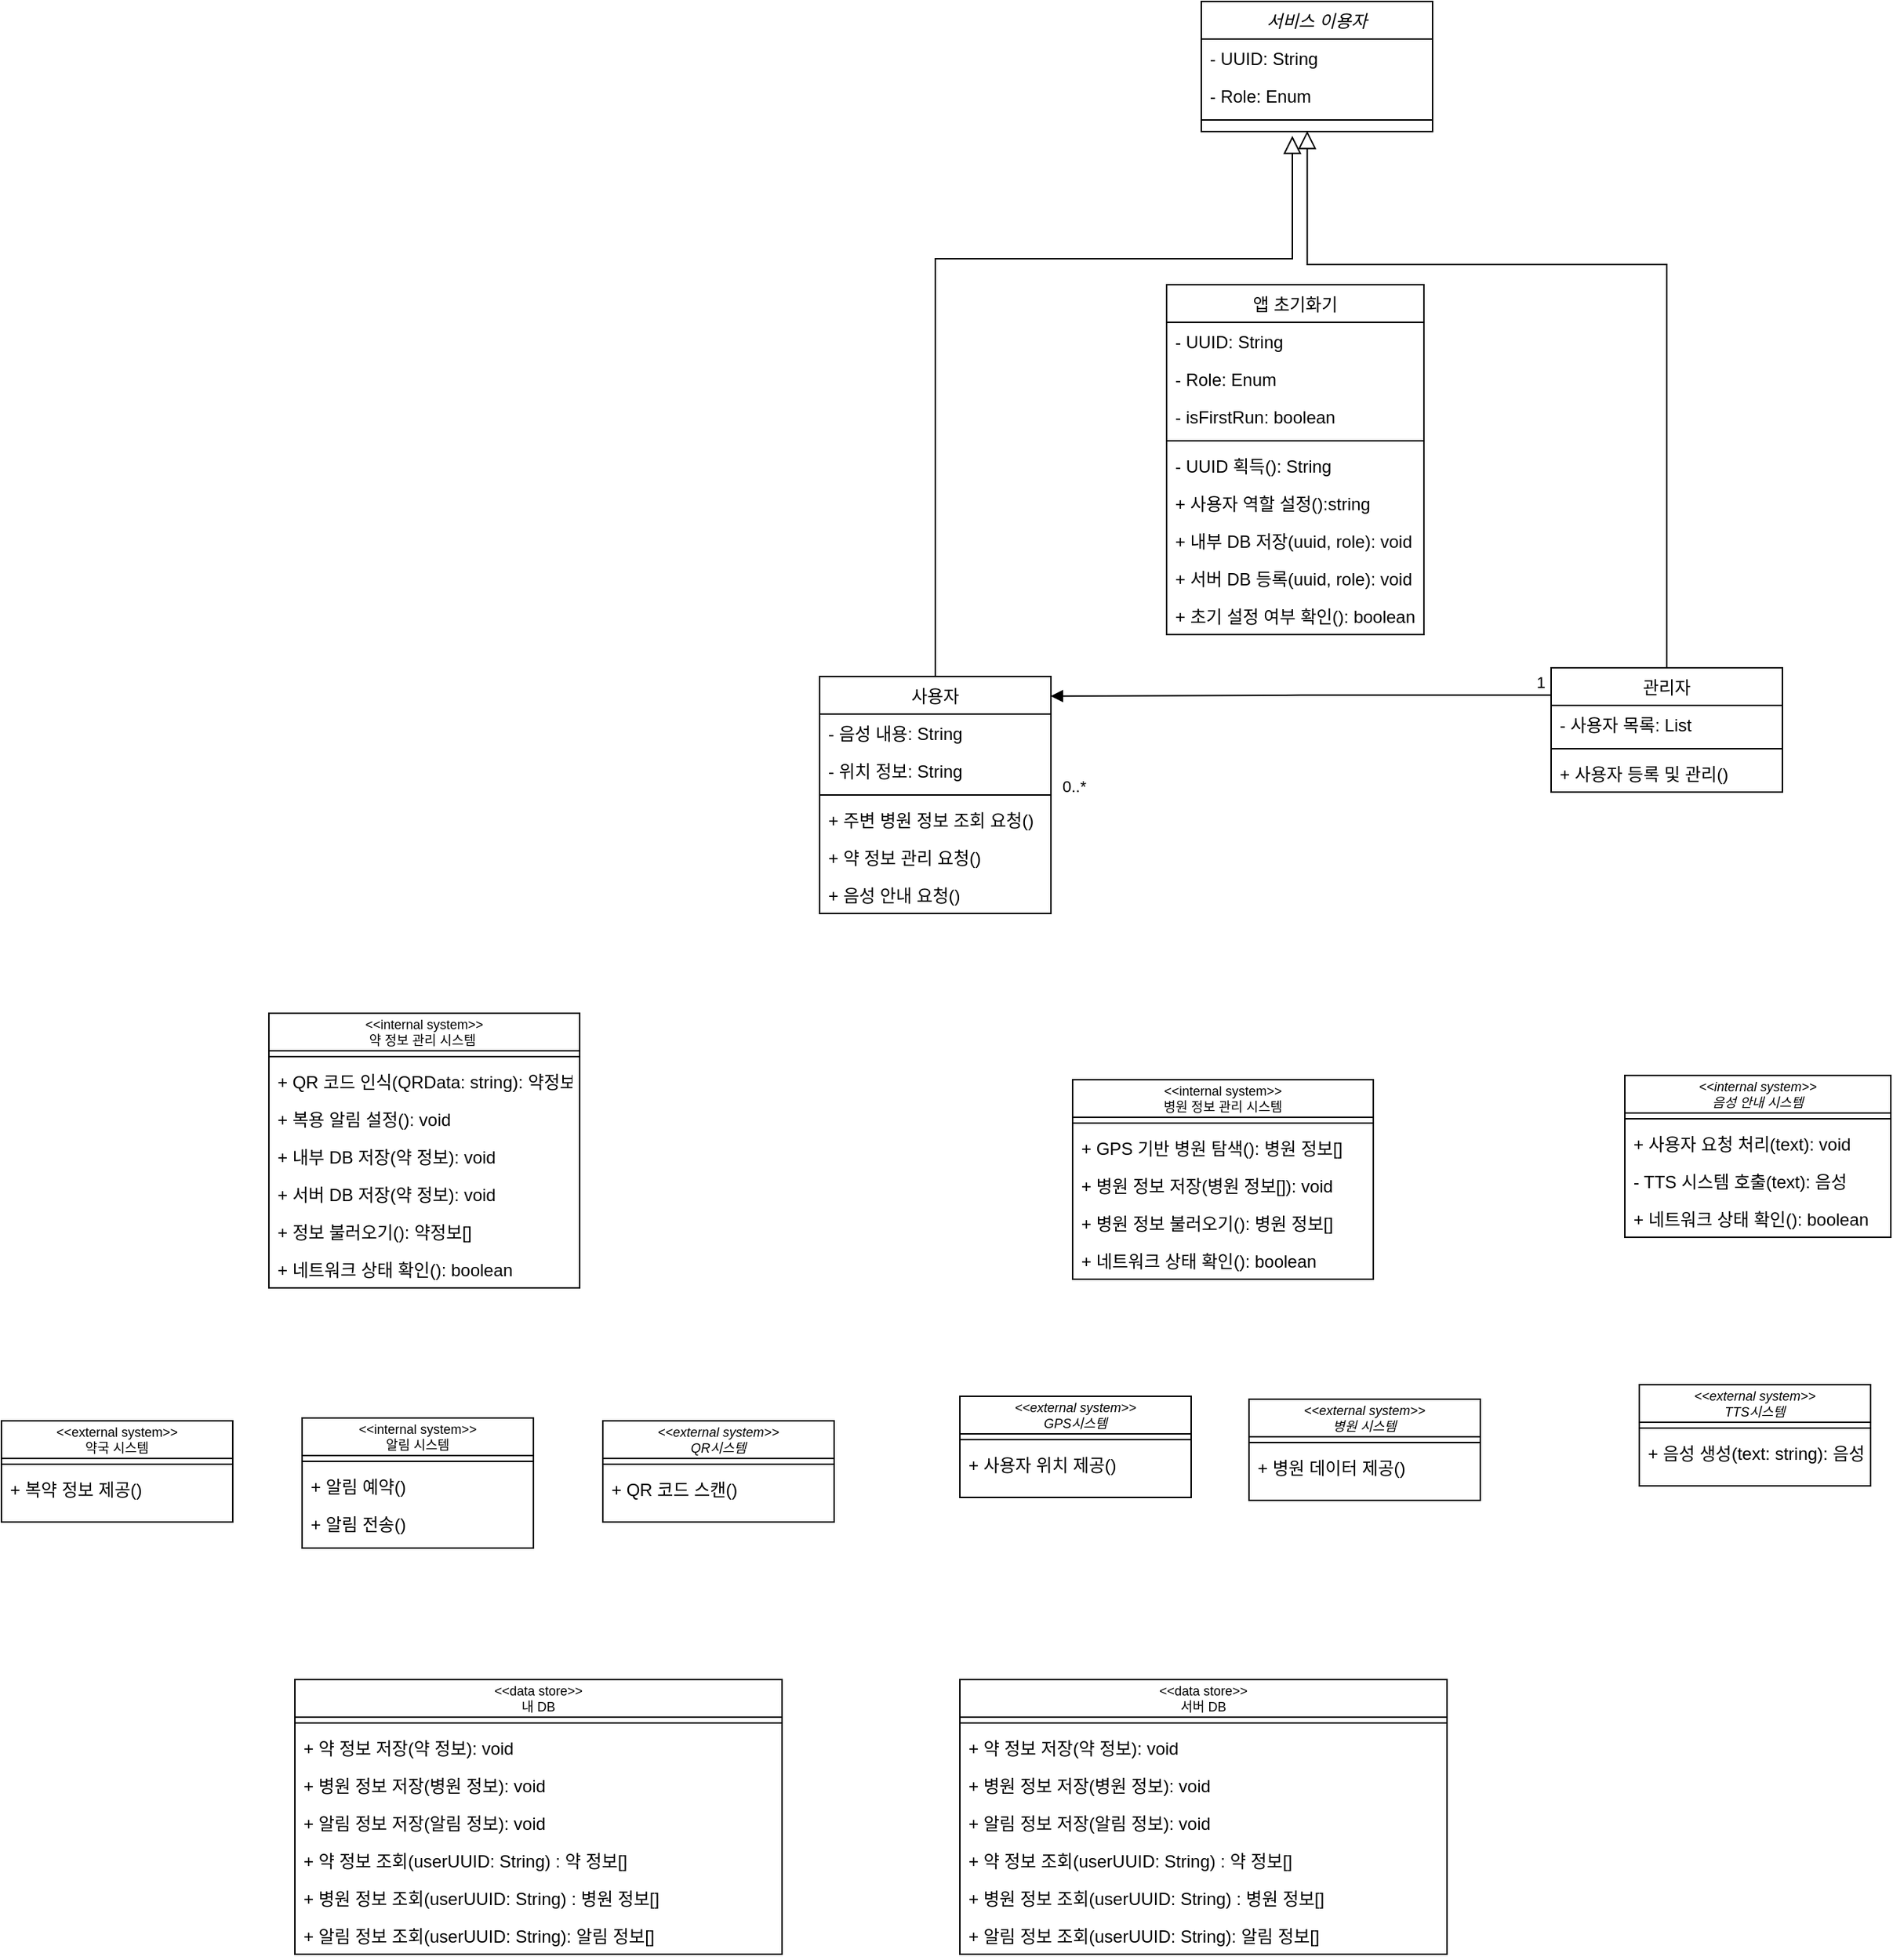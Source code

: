 <mxfile version="27.0.6">
  <diagram id="C5RBs43oDa-KdzZeNtuy" name="Page-1">
    <mxGraphModel dx="1573" dy="1693" grid="0" gridSize="10" guides="1" tooltips="1" connect="1" arrows="1" fold="1" page="0" pageScale="1" pageWidth="827" pageHeight="1169" math="0" shadow="0">
      <root>
        <mxCell id="WIyWlLk6GJQsqaUBKTNV-0" />
        <mxCell id="WIyWlLk6GJQsqaUBKTNV-1" parent="WIyWlLk6GJQsqaUBKTNV-0" />
        <mxCell id="zkfFHV4jXpPFQw0GAbJ--0" value="서비스 이용자" style="swimlane;fontStyle=2;align=center;verticalAlign=top;childLayout=stackLayout;horizontal=1;startSize=26;horizontalStack=0;resizeParent=1;resizeLast=0;collapsible=1;marginBottom=0;rounded=0;shadow=0;strokeWidth=1;" parent="WIyWlLk6GJQsqaUBKTNV-1" vertex="1">
          <mxGeometry x="118" y="-390" width="160" height="90" as="geometry">
            <mxRectangle x="230" y="140" width="160" height="26" as="alternateBounds" />
          </mxGeometry>
        </mxCell>
        <mxCell id="zkfFHV4jXpPFQw0GAbJ--1" value="- UUID: String" style="text;align=left;verticalAlign=top;spacingLeft=4;spacingRight=4;overflow=hidden;rotatable=0;points=[[0,0.5],[1,0.5]];portConstraint=eastwest;" parent="zkfFHV4jXpPFQw0GAbJ--0" vertex="1">
          <mxGeometry y="26" width="160" height="26" as="geometry" />
        </mxCell>
        <mxCell id="zkfFHV4jXpPFQw0GAbJ--2" value="- Role: Enum" style="text;align=left;verticalAlign=top;spacingLeft=4;spacingRight=4;overflow=hidden;rotatable=0;points=[[0,0.5],[1,0.5]];portConstraint=eastwest;rounded=0;shadow=0;html=0;" parent="zkfFHV4jXpPFQw0GAbJ--0" vertex="1">
          <mxGeometry y="52" width="160" height="26" as="geometry" />
        </mxCell>
        <mxCell id="zkfFHV4jXpPFQw0GAbJ--4" value="" style="line;html=1;strokeWidth=1;align=left;verticalAlign=middle;spacingTop=-1;spacingLeft=3;spacingRight=3;rotatable=0;labelPosition=right;points=[];portConstraint=eastwest;" parent="zkfFHV4jXpPFQw0GAbJ--0" vertex="1">
          <mxGeometry y="78" width="160" height="8" as="geometry" />
        </mxCell>
        <mxCell id="zkfFHV4jXpPFQw0GAbJ--6" value="사용자" style="swimlane;fontStyle=0;align=center;verticalAlign=top;childLayout=stackLayout;horizontal=1;startSize=26;horizontalStack=0;resizeParent=1;resizeLast=0;collapsible=1;marginBottom=0;rounded=0;shadow=0;strokeWidth=1;" parent="WIyWlLk6GJQsqaUBKTNV-1" vertex="1">
          <mxGeometry x="-146" y="77" width="160" height="164" as="geometry">
            <mxRectangle x="130" y="380" width="160" height="26" as="alternateBounds" />
          </mxGeometry>
        </mxCell>
        <mxCell id="zkfFHV4jXpPFQw0GAbJ--7" value="- 음성 내용: String" style="text;align=left;verticalAlign=top;spacingLeft=4;spacingRight=4;overflow=hidden;rotatable=0;points=[[0,0.5],[1,0.5]];portConstraint=eastwest;" parent="zkfFHV4jXpPFQw0GAbJ--6" vertex="1">
          <mxGeometry y="26" width="160" height="26" as="geometry" />
        </mxCell>
        <mxCell id="zkfFHV4jXpPFQw0GAbJ--8" value="- 위치 정보: String" style="text;align=left;verticalAlign=top;spacingLeft=4;spacingRight=4;overflow=hidden;rotatable=0;points=[[0,0.5],[1,0.5]];portConstraint=eastwest;rounded=0;shadow=0;html=0;" parent="zkfFHV4jXpPFQw0GAbJ--6" vertex="1">
          <mxGeometry y="52" width="160" height="26" as="geometry" />
        </mxCell>
        <mxCell id="zkfFHV4jXpPFQw0GAbJ--9" value="" style="line;html=1;strokeWidth=1;align=left;verticalAlign=middle;spacingTop=-1;spacingLeft=3;spacingRight=3;rotatable=0;labelPosition=right;points=[];portConstraint=eastwest;" parent="zkfFHV4jXpPFQw0GAbJ--6" vertex="1">
          <mxGeometry y="78" width="160" height="8" as="geometry" />
        </mxCell>
        <mxCell id="zkfFHV4jXpPFQw0GAbJ--10" value="+ 주변 병원 정보 조회 요청()" style="text;align=left;verticalAlign=top;spacingLeft=4;spacingRight=4;overflow=hidden;rotatable=0;points=[[0,0.5],[1,0.5]];portConstraint=eastwest;fontStyle=0;fontFamily=Helvetica;" parent="zkfFHV4jXpPFQw0GAbJ--6" vertex="1">
          <mxGeometry y="86" width="160" height="26" as="geometry" />
        </mxCell>
        <mxCell id="1tE3s7nqdXbAx3A5_n7Z-80" value="+ 약 정보 관리 요청()" style="text;align=left;verticalAlign=top;spacingLeft=4;spacingRight=4;overflow=hidden;rotatable=0;points=[[0,0.5],[1,0.5]];portConstraint=eastwest;" vertex="1" parent="zkfFHV4jXpPFQw0GAbJ--6">
          <mxGeometry y="112" width="160" height="26" as="geometry" />
        </mxCell>
        <mxCell id="zkfFHV4jXpPFQw0GAbJ--11" value="+ 음성 안내 요청()" style="text;align=left;verticalAlign=top;spacingLeft=4;spacingRight=4;overflow=hidden;rotatable=0;points=[[0,0.5],[1,0.5]];portConstraint=eastwest;" parent="zkfFHV4jXpPFQw0GAbJ--6" vertex="1">
          <mxGeometry y="138" width="160" height="26" as="geometry" />
        </mxCell>
        <mxCell id="zkfFHV4jXpPFQw0GAbJ--12" value="" style="endArrow=block;endSize=10;endFill=0;shadow=0;strokeWidth=1;rounded=0;curved=0;edgeStyle=elbowEdgeStyle;elbow=vertical;exitX=0.5;exitY=0;exitDx=0;exitDy=0;" parent="WIyWlLk6GJQsqaUBKTNV-1" source="zkfFHV4jXpPFQw0GAbJ--6" edge="1">
          <mxGeometry width="160" relative="1" as="geometry">
            <mxPoint x="131.6" y="325.548" as="sourcePoint" />
            <mxPoint x="181" y="-297" as="targetPoint" />
            <Array as="points">
              <mxPoint x="88" y="-212" />
            </Array>
          </mxGeometry>
        </mxCell>
        <mxCell id="zkfFHV4jXpPFQw0GAbJ--13" value="관리자" style="swimlane;fontStyle=0;align=center;verticalAlign=top;childLayout=stackLayout;horizontal=1;startSize=26;horizontalStack=0;resizeParent=1;resizeLast=0;collapsible=1;marginBottom=0;rounded=0;shadow=0;strokeWidth=1;" parent="WIyWlLk6GJQsqaUBKTNV-1" vertex="1">
          <mxGeometry x="360" y="71" width="160" height="86" as="geometry">
            <mxRectangle x="340" y="380" width="170" height="26" as="alternateBounds" />
          </mxGeometry>
        </mxCell>
        <mxCell id="zkfFHV4jXpPFQw0GAbJ--14" value="- 사용자 목록: List" style="text;align=left;verticalAlign=top;spacingLeft=4;spacingRight=4;overflow=hidden;rotatable=0;points=[[0,0.5],[1,0.5]];portConstraint=eastwest;" parent="zkfFHV4jXpPFQw0GAbJ--13" vertex="1">
          <mxGeometry y="26" width="160" height="26" as="geometry" />
        </mxCell>
        <mxCell id="zkfFHV4jXpPFQw0GAbJ--15" value="" style="line;html=1;strokeWidth=1;align=left;verticalAlign=middle;spacingTop=-1;spacingLeft=3;spacingRight=3;rotatable=0;labelPosition=right;points=[];portConstraint=eastwest;" parent="zkfFHV4jXpPFQw0GAbJ--13" vertex="1">
          <mxGeometry y="52" width="160" height="8" as="geometry" />
        </mxCell>
        <mxCell id="1tE3s7nqdXbAx3A5_n7Z-82" value="+ 사용자 등록 및 관리()" style="text;align=left;verticalAlign=top;spacingLeft=4;spacingRight=4;overflow=hidden;rotatable=0;points=[[0,0.5],[1,0.5]];portConstraint=eastwest;" vertex="1" parent="zkfFHV4jXpPFQw0GAbJ--13">
          <mxGeometry y="60" width="160" height="26" as="geometry" />
        </mxCell>
        <mxCell id="zkfFHV4jXpPFQw0GAbJ--16" value="" style="endArrow=block;endSize=10;endFill=0;shadow=0;strokeWidth=1;rounded=0;curved=0;edgeStyle=elbowEdgeStyle;elbow=vertical;entryX=0.458;entryY=1.445;entryDx=0;entryDy=0;entryPerimeter=0;" parent="WIyWlLk6GJQsqaUBKTNV-1" source="zkfFHV4jXpPFQw0GAbJ--13" target="zkfFHV4jXpPFQw0GAbJ--2" edge="1">
          <mxGeometry width="160" relative="1" as="geometry">
            <mxPoint x="70" y="213" as="sourcePoint" />
            <mxPoint x="170" y="111" as="targetPoint" />
            <Array as="points">
              <mxPoint x="310" y="-208" />
            </Array>
          </mxGeometry>
        </mxCell>
        <mxCell id="zkfFHV4jXpPFQw0GAbJ--17" value="앱 초기화기" style="swimlane;fontStyle=0;align=center;verticalAlign=top;childLayout=stackLayout;horizontal=1;startSize=26;horizontalStack=0;resizeParent=1;resizeLast=0;collapsible=1;marginBottom=0;rounded=0;shadow=0;strokeWidth=1;" parent="WIyWlLk6GJQsqaUBKTNV-1" vertex="1">
          <mxGeometry x="94" y="-194" width="178" height="242" as="geometry">
            <mxRectangle x="550" y="140" width="160" height="26" as="alternateBounds" />
          </mxGeometry>
        </mxCell>
        <mxCell id="1tE3s7nqdXbAx3A5_n7Z-133" value="- UUID: String" style="text;align=left;verticalAlign=top;spacingLeft=4;spacingRight=4;overflow=hidden;rotatable=0;points=[[0,0.5],[1,0.5]];portConstraint=eastwest;" vertex="1" parent="zkfFHV4jXpPFQw0GAbJ--17">
          <mxGeometry y="26" width="178" height="26" as="geometry" />
        </mxCell>
        <mxCell id="1tE3s7nqdXbAx3A5_n7Z-135" value="- Role: Enum" style="text;align=left;verticalAlign=top;spacingLeft=4;spacingRight=4;overflow=hidden;rotatable=0;points=[[0,0.5],[1,0.5]];portConstraint=eastwest;" vertex="1" parent="zkfFHV4jXpPFQw0GAbJ--17">
          <mxGeometry y="52" width="178" height="26" as="geometry" />
        </mxCell>
        <mxCell id="1tE3s7nqdXbAx3A5_n7Z-134" value="- isFirstRun: boolean" style="text;align=left;verticalAlign=top;spacingLeft=4;spacingRight=4;overflow=hidden;rotatable=0;points=[[0,0.5],[1,0.5]];portConstraint=eastwest;" vertex="1" parent="zkfFHV4jXpPFQw0GAbJ--17">
          <mxGeometry y="78" width="178" height="26" as="geometry" />
        </mxCell>
        <mxCell id="zkfFHV4jXpPFQw0GAbJ--23" value="" style="line;html=1;strokeWidth=1;align=left;verticalAlign=middle;spacingTop=-1;spacingLeft=3;spacingRight=3;rotatable=0;labelPosition=right;points=[];portConstraint=eastwest;" parent="zkfFHV4jXpPFQw0GAbJ--17" vertex="1">
          <mxGeometry y="104" width="178" height="8" as="geometry" />
        </mxCell>
        <mxCell id="zkfFHV4jXpPFQw0GAbJ--25" value="- UUID 획득(): String" style="text;align=left;verticalAlign=top;spacingLeft=4;spacingRight=4;overflow=hidden;rotatable=0;points=[[0,0.5],[1,0.5]];portConstraint=eastwest;" parent="zkfFHV4jXpPFQw0GAbJ--17" vertex="1">
          <mxGeometry y="112" width="178" height="26" as="geometry" />
        </mxCell>
        <mxCell id="zkfFHV4jXpPFQw0GAbJ--24" value="+ 사용자 역할 설정():string" style="text;align=left;verticalAlign=top;spacingLeft=4;spacingRight=4;overflow=hidden;rotatable=0;points=[[0,0.5],[1,0.5]];portConstraint=eastwest;" parent="zkfFHV4jXpPFQw0GAbJ--17" vertex="1">
          <mxGeometry y="138" width="178" height="26" as="geometry" />
        </mxCell>
        <mxCell id="1tE3s7nqdXbAx3A5_n7Z-78" value="+ 내부 DB 저장(uuid, role): void" style="text;align=left;verticalAlign=top;spacingLeft=4;spacingRight=4;overflow=hidden;rotatable=0;points=[[0,0.5],[1,0.5]];portConstraint=eastwest;" vertex="1" parent="zkfFHV4jXpPFQw0GAbJ--17">
          <mxGeometry y="164" width="178" height="26" as="geometry" />
        </mxCell>
        <mxCell id="1tE3s7nqdXbAx3A5_n7Z-130" value="+ 서버 DB 등록(uuid, role): void" style="text;align=left;verticalAlign=top;spacingLeft=4;spacingRight=4;overflow=hidden;rotatable=0;points=[[0,0.5],[1,0.5]];portConstraint=eastwest;" vertex="1" parent="zkfFHV4jXpPFQw0GAbJ--17">
          <mxGeometry y="190" width="178" height="26" as="geometry" />
        </mxCell>
        <mxCell id="1tE3s7nqdXbAx3A5_n7Z-131" value="+ 초기 설정 여부 확인(): boolean" style="text;align=left;verticalAlign=top;spacingLeft=4;spacingRight=4;overflow=hidden;rotatable=0;points=[[0,0.5],[1,0.5]];portConstraint=eastwest;" vertex="1" parent="zkfFHV4jXpPFQw0GAbJ--17">
          <mxGeometry y="216" width="178" height="26" as="geometry" />
        </mxCell>
        <mxCell id="1tE3s7nqdXbAx3A5_n7Z-0" value="&lt;&lt;internal system&gt;&gt;&#xa;음성 안내 시스템" style="swimlane;fontStyle=2;align=center;verticalAlign=middle;childLayout=stackLayout;horizontal=1;startSize=26;horizontalStack=0;resizeParent=1;resizeLast=0;collapsible=1;marginBottom=0;rounded=0;shadow=0;strokeWidth=1;fontSize=9;" vertex="1" parent="WIyWlLk6GJQsqaUBKTNV-1">
          <mxGeometry x="411" y="353" width="184" height="112" as="geometry">
            <mxRectangle x="230" y="140" width="160" height="26" as="alternateBounds" />
          </mxGeometry>
        </mxCell>
        <mxCell id="1tE3s7nqdXbAx3A5_n7Z-4" value="" style="line;html=1;strokeWidth=1;align=left;verticalAlign=middle;spacingTop=-1;spacingLeft=3;spacingRight=3;rotatable=0;labelPosition=right;points=[];portConstraint=eastwest;" vertex="1" parent="1tE3s7nqdXbAx3A5_n7Z-0">
          <mxGeometry y="26" width="184" height="8" as="geometry" />
        </mxCell>
        <mxCell id="1tE3s7nqdXbAx3A5_n7Z-108" value="+ 사용자 요청 처리(text): void" style="text;align=left;verticalAlign=top;spacingLeft=4;spacingRight=4;overflow=hidden;rotatable=0;points=[[0,0.5],[1,0.5]];portConstraint=eastwest;" vertex="1" parent="1tE3s7nqdXbAx3A5_n7Z-0">
          <mxGeometry y="34" width="184" height="26" as="geometry" />
        </mxCell>
        <mxCell id="1tE3s7nqdXbAx3A5_n7Z-106" value="- TTS 시스템 호출(text): 음성" style="text;align=left;verticalAlign=top;spacingLeft=4;spacingRight=4;overflow=hidden;rotatable=0;points=[[0,0.5],[1,0.5]];portConstraint=eastwest;" vertex="1" parent="1tE3s7nqdXbAx3A5_n7Z-0">
          <mxGeometry y="60" width="184" height="26" as="geometry" />
        </mxCell>
        <mxCell id="1tE3s7nqdXbAx3A5_n7Z-89" value="+ 네트워크 상태 확인(): boolean" style="text;align=left;verticalAlign=top;spacingLeft=4;spacingRight=4;overflow=hidden;rotatable=0;points=[[0,0.5],[1,0.5]];portConstraint=eastwest;" vertex="1" parent="1tE3s7nqdXbAx3A5_n7Z-0">
          <mxGeometry y="86" width="184" height="26" as="geometry" />
        </mxCell>
        <mxCell id="1tE3s7nqdXbAx3A5_n7Z-6" value="&lt;&lt;internal system&gt;&gt;&#xa;약 정보 관리 시스템 " style="swimlane;fontStyle=0;align=center;verticalAlign=middle;childLayout=stackLayout;horizontal=1;startSize=26;horizontalStack=0;resizeParent=1;resizeLast=0;collapsible=1;marginBottom=0;rounded=0;shadow=0;strokeWidth=1;fontSize=9;" vertex="1" parent="WIyWlLk6GJQsqaUBKTNV-1">
          <mxGeometry x="-527" y="310" width="215" height="190" as="geometry">
            <mxRectangle x="130" y="380" width="160" height="26" as="alternateBounds" />
          </mxGeometry>
        </mxCell>
        <mxCell id="1tE3s7nqdXbAx3A5_n7Z-9" value="" style="line;html=1;strokeWidth=1;align=left;verticalAlign=middle;spacingTop=-1;spacingLeft=3;spacingRight=3;rotatable=0;labelPosition=right;points=[];portConstraint=eastwest;" vertex="1" parent="1tE3s7nqdXbAx3A5_n7Z-6">
          <mxGeometry y="26" width="215" height="8" as="geometry" />
        </mxCell>
        <mxCell id="1tE3s7nqdXbAx3A5_n7Z-10" value="+ QR 코드 인식(QRData: string): 약정보" style="text;align=left;verticalAlign=top;spacingLeft=4;spacingRight=4;overflow=hidden;rotatable=0;points=[[0,0.5],[1,0.5]];portConstraint=eastwest;fontStyle=0;textShadow=0;" vertex="1" parent="1tE3s7nqdXbAx3A5_n7Z-6">
          <mxGeometry y="34" width="215" height="26" as="geometry" />
        </mxCell>
        <mxCell id="1tE3s7nqdXbAx3A5_n7Z-98" value="+ 복용 알림 설정(): void" style="text;align=left;verticalAlign=top;spacingLeft=4;spacingRight=4;overflow=hidden;rotatable=0;points=[[0,0.5],[1,0.5]];portConstraint=eastwest;" vertex="1" parent="1tE3s7nqdXbAx3A5_n7Z-6">
          <mxGeometry y="60" width="215" height="26" as="geometry" />
        </mxCell>
        <mxCell id="1tE3s7nqdXbAx3A5_n7Z-97" value="+ 내부 DB 저장(약 정보): void" style="text;align=left;verticalAlign=top;spacingLeft=4;spacingRight=4;overflow=hidden;rotatable=0;points=[[0,0.5],[1,0.5]];portConstraint=eastwest;" vertex="1" parent="1tE3s7nqdXbAx3A5_n7Z-6">
          <mxGeometry y="86" width="215" height="26" as="geometry" />
        </mxCell>
        <mxCell id="1tE3s7nqdXbAx3A5_n7Z-99" value="+ 서버 DB 저장(약 정보): void" style="text;align=left;verticalAlign=top;spacingLeft=4;spacingRight=4;overflow=hidden;rotatable=0;points=[[0,0.5],[1,0.5]];portConstraint=eastwest;" vertex="1" parent="1tE3s7nqdXbAx3A5_n7Z-6">
          <mxGeometry y="112" width="215" height="26" as="geometry" />
        </mxCell>
        <mxCell id="1tE3s7nqdXbAx3A5_n7Z-11" value="+ 정보 불러오기(): 약정보[]" style="text;align=left;verticalAlign=top;spacingLeft=4;spacingRight=4;overflow=hidden;rotatable=0;points=[[0,0.5],[1,0.5]];portConstraint=eastwest;" vertex="1" parent="1tE3s7nqdXbAx3A5_n7Z-6">
          <mxGeometry y="138" width="215" height="26" as="geometry" />
        </mxCell>
        <mxCell id="1tE3s7nqdXbAx3A5_n7Z-74" value="+ 네트워크 상태 확인(): boolean" style="text;align=left;verticalAlign=top;spacingLeft=4;spacingRight=4;overflow=hidden;rotatable=0;points=[[0,0.5],[1,0.5]];portConstraint=eastwest;" vertex="1" parent="1tE3s7nqdXbAx3A5_n7Z-6">
          <mxGeometry y="164" width="215" height="26" as="geometry" />
        </mxCell>
        <mxCell id="1tE3s7nqdXbAx3A5_n7Z-13" value="&lt;&lt;internal system&gt;&gt;&#xa;병원 정보 관리 시스템" style="swimlane;fontStyle=0;align=center;verticalAlign=middle;childLayout=stackLayout;horizontal=1;startSize=26;horizontalStack=0;resizeParent=1;resizeLast=0;collapsible=1;marginBottom=0;rounded=0;shadow=0;strokeWidth=1;fontSize=9;" vertex="1" parent="WIyWlLk6GJQsqaUBKTNV-1">
          <mxGeometry x="29" y="356" width="208" height="138" as="geometry">
            <mxRectangle x="340" y="380" width="170" height="26" as="alternateBounds" />
          </mxGeometry>
        </mxCell>
        <mxCell id="1tE3s7nqdXbAx3A5_n7Z-15" value="" style="line;html=1;strokeWidth=1;align=left;verticalAlign=middle;spacingTop=-1;spacingLeft=3;spacingRight=3;rotatable=0;labelPosition=right;points=[];portConstraint=eastwest;" vertex="1" parent="1tE3s7nqdXbAx3A5_n7Z-13">
          <mxGeometry y="26" width="208" height="8" as="geometry" />
        </mxCell>
        <mxCell id="1tE3s7nqdXbAx3A5_n7Z-14" value="+ GPS 기반 병원 탐색(): 병원 정보[]" style="text;align=left;verticalAlign=top;spacingLeft=4;spacingRight=4;overflow=hidden;rotatable=0;points=[[0,0.5],[1,0.5]];portConstraint=eastwest;" vertex="1" parent="1tE3s7nqdXbAx3A5_n7Z-13">
          <mxGeometry y="34" width="208" height="26" as="geometry" />
        </mxCell>
        <mxCell id="1tE3s7nqdXbAx3A5_n7Z-91" value="+ 병원 정보 저장(병원 정보[]): void" style="text;align=left;verticalAlign=top;spacingLeft=4;spacingRight=4;overflow=hidden;rotatable=0;points=[[0,0.5],[1,0.5]];portConstraint=eastwest;" vertex="1" parent="1tE3s7nqdXbAx3A5_n7Z-13">
          <mxGeometry y="60" width="208" height="26" as="geometry" />
        </mxCell>
        <mxCell id="1tE3s7nqdXbAx3A5_n7Z-101" value="+ 병원 정보 불러오기(): 병원 정보[]" style="text;align=left;verticalAlign=top;spacingLeft=4;spacingRight=4;overflow=hidden;rotatable=0;points=[[0,0.5],[1,0.5]];portConstraint=eastwest;" vertex="1" parent="1tE3s7nqdXbAx3A5_n7Z-13">
          <mxGeometry y="86" width="208" height="26" as="geometry" />
        </mxCell>
        <mxCell id="1tE3s7nqdXbAx3A5_n7Z-105" value="+ 네트워크 상태 확인(): boolean" style="text;align=left;verticalAlign=top;spacingLeft=4;spacingRight=4;overflow=hidden;rotatable=0;points=[[0,0.5],[1,0.5]];portConstraint=eastwest;" vertex="1" parent="1tE3s7nqdXbAx3A5_n7Z-13">
          <mxGeometry y="112" width="208" height="26" as="geometry" />
        </mxCell>
        <mxCell id="1tE3s7nqdXbAx3A5_n7Z-20" value="&lt;&lt;external system&gt;&gt;&#xa;QR시스템" style="swimlane;fontStyle=2;align=center;verticalAlign=middle;childLayout=stackLayout;horizontal=1;startSize=26;horizontalStack=0;resizeParent=1;resizeLast=0;collapsible=1;marginBottom=0;rounded=0;shadow=0;strokeWidth=1;fontSize=9;" vertex="1" parent="WIyWlLk6GJQsqaUBKTNV-1">
          <mxGeometry x="-296" y="592" width="160" height="70" as="geometry">
            <mxRectangle x="230" y="140" width="160" height="26" as="alternateBounds" />
          </mxGeometry>
        </mxCell>
        <mxCell id="1tE3s7nqdXbAx3A5_n7Z-24" value="" style="line;html=1;strokeWidth=1;align=left;verticalAlign=middle;spacingTop=-1;spacingLeft=3;spacingRight=3;rotatable=0;labelPosition=right;points=[];portConstraint=eastwest;" vertex="1" parent="1tE3s7nqdXbAx3A5_n7Z-20">
          <mxGeometry y="26" width="160" height="8" as="geometry" />
        </mxCell>
        <mxCell id="1tE3s7nqdXbAx3A5_n7Z-25" value="+ QR 코드 스캔()" style="text;align=left;verticalAlign=top;spacingLeft=4;spacingRight=4;overflow=hidden;rotatable=0;points=[[0,0.5],[1,0.5]];portConstraint=eastwest;" vertex="1" parent="1tE3s7nqdXbAx3A5_n7Z-20">
          <mxGeometry y="34" width="160" height="26" as="geometry" />
        </mxCell>
        <mxCell id="1tE3s7nqdXbAx3A5_n7Z-26" value="&lt;&lt;internal system&gt;&gt;&#xa;알림 시스템" style="swimlane;fontStyle=0;align=center;verticalAlign=middle;childLayout=stackLayout;horizontal=1;startSize=26;horizontalStack=0;resizeParent=1;resizeLast=0;collapsible=1;marginBottom=0;rounded=0;shadow=0;strokeWidth=1;fontSize=9;" vertex="1" parent="WIyWlLk6GJQsqaUBKTNV-1">
          <mxGeometry x="-504" y="590" width="160" height="90" as="geometry">
            <mxRectangle x="130" y="380" width="160" height="26" as="alternateBounds" />
          </mxGeometry>
        </mxCell>
        <mxCell id="1tE3s7nqdXbAx3A5_n7Z-29" value="" style="line;html=1;strokeWidth=1;align=left;verticalAlign=middle;spacingTop=-1;spacingLeft=3;spacingRight=3;rotatable=0;labelPosition=right;points=[];portConstraint=eastwest;" vertex="1" parent="1tE3s7nqdXbAx3A5_n7Z-26">
          <mxGeometry y="26" width="160" height="8" as="geometry" />
        </mxCell>
        <mxCell id="1tE3s7nqdXbAx3A5_n7Z-30" value="+ 알림 예약()" style="text;align=left;verticalAlign=top;spacingLeft=4;spacingRight=4;overflow=hidden;rotatable=0;points=[[0,0.5],[1,0.5]];portConstraint=eastwest;fontStyle=0" vertex="1" parent="1tE3s7nqdXbAx3A5_n7Z-26">
          <mxGeometry y="34" width="160" height="26" as="geometry" />
        </mxCell>
        <mxCell id="1tE3s7nqdXbAx3A5_n7Z-31" value="+ 알림 전송()" style="text;align=left;verticalAlign=top;spacingLeft=4;spacingRight=4;overflow=hidden;rotatable=0;points=[[0,0.5],[1,0.5]];portConstraint=eastwest;" vertex="1" parent="1tE3s7nqdXbAx3A5_n7Z-26">
          <mxGeometry y="60" width="160" height="26" as="geometry" />
        </mxCell>
        <mxCell id="1tE3s7nqdXbAx3A5_n7Z-32" value="&lt;&lt;external system&gt;&gt;&#xa;TTS시스템" style="swimlane;fontStyle=2;align=center;verticalAlign=middle;childLayout=stackLayout;horizontal=1;startSize=26;horizontalStack=0;resizeParent=1;resizeLast=0;collapsible=1;marginBottom=0;rounded=0;shadow=0;strokeWidth=1;fontSize=9;" vertex="1" parent="WIyWlLk6GJQsqaUBKTNV-1">
          <mxGeometry x="421" y="567" width="160" height="70" as="geometry">
            <mxRectangle x="230" y="140" width="160" height="26" as="alternateBounds" />
          </mxGeometry>
        </mxCell>
        <mxCell id="1tE3s7nqdXbAx3A5_n7Z-36" value="" style="line;html=1;strokeWidth=1;align=left;verticalAlign=middle;spacingTop=-1;spacingLeft=3;spacingRight=3;rotatable=0;labelPosition=right;points=[];portConstraint=eastwest;" vertex="1" parent="1tE3s7nqdXbAx3A5_n7Z-32">
          <mxGeometry y="26" width="160" height="8" as="geometry" />
        </mxCell>
        <mxCell id="1tE3s7nqdXbAx3A5_n7Z-37" value="+ 음성 생성(text: string): 음성" style="text;align=left;verticalAlign=top;spacingLeft=4;spacingRight=4;overflow=hidden;rotatable=0;points=[[0,0.5],[1,0.5]];portConstraint=eastwest;" vertex="1" parent="1tE3s7nqdXbAx3A5_n7Z-32">
          <mxGeometry y="34" width="160" height="26" as="geometry" />
        </mxCell>
        <mxCell id="1tE3s7nqdXbAx3A5_n7Z-38" value="&lt;&lt;external system&gt;&gt;&#xa;병원 시스템" style="swimlane;fontStyle=2;align=center;verticalAlign=middle;childLayout=stackLayout;horizontal=1;startSize=26;horizontalStack=0;resizeParent=1;resizeLast=0;collapsible=1;marginBottom=0;rounded=0;shadow=0;strokeWidth=1;fontSize=9;" vertex="1" parent="WIyWlLk6GJQsqaUBKTNV-1">
          <mxGeometry x="151" y="577" width="160" height="70" as="geometry">
            <mxRectangle x="230" y="140" width="160" height="26" as="alternateBounds" />
          </mxGeometry>
        </mxCell>
        <mxCell id="1tE3s7nqdXbAx3A5_n7Z-42" value="" style="line;html=1;strokeWidth=1;align=left;verticalAlign=middle;spacingTop=-1;spacingLeft=3;spacingRight=3;rotatable=0;labelPosition=right;points=[];portConstraint=eastwest;" vertex="1" parent="1tE3s7nqdXbAx3A5_n7Z-38">
          <mxGeometry y="26" width="160" height="8" as="geometry" />
        </mxCell>
        <mxCell id="1tE3s7nqdXbAx3A5_n7Z-43" value="+ 병원 데이터 제공()" style="text;align=left;verticalAlign=top;spacingLeft=4;spacingRight=4;overflow=hidden;rotatable=0;points=[[0,0.5],[1,0.5]];portConstraint=eastwest;" vertex="1" parent="1tE3s7nqdXbAx3A5_n7Z-38">
          <mxGeometry y="34" width="160" height="26" as="geometry" />
        </mxCell>
        <mxCell id="1tE3s7nqdXbAx3A5_n7Z-44" value="&lt;&lt;external system&gt;&gt;&#xa;GPS시스템" style="swimlane;fontStyle=2;align=center;verticalAlign=middle;childLayout=stackLayout;horizontal=1;startSize=26;horizontalStack=0;resizeParent=1;resizeLast=0;collapsible=1;marginBottom=0;rounded=0;shadow=0;strokeWidth=1;fontSize=9;" vertex="1" parent="WIyWlLk6GJQsqaUBKTNV-1">
          <mxGeometry x="-49" y="575" width="160" height="70" as="geometry">
            <mxRectangle x="230" y="140" width="160" height="26" as="alternateBounds" />
          </mxGeometry>
        </mxCell>
        <mxCell id="1tE3s7nqdXbAx3A5_n7Z-48" value="" style="line;html=1;strokeWidth=1;align=left;verticalAlign=middle;spacingTop=-1;spacingLeft=3;spacingRight=3;rotatable=0;labelPosition=right;points=[];portConstraint=eastwest;" vertex="1" parent="1tE3s7nqdXbAx3A5_n7Z-44">
          <mxGeometry y="26" width="160" height="8" as="geometry" />
        </mxCell>
        <mxCell id="1tE3s7nqdXbAx3A5_n7Z-49" value="+ 사용자 위치 제공()" style="text;align=left;verticalAlign=top;spacingLeft=4;spacingRight=4;overflow=hidden;rotatable=0;points=[[0,0.5],[1,0.5]];portConstraint=eastwest;" vertex="1" parent="1tE3s7nqdXbAx3A5_n7Z-44">
          <mxGeometry y="34" width="160" height="26" as="geometry" />
        </mxCell>
        <mxCell id="1tE3s7nqdXbAx3A5_n7Z-52" value="&lt;&lt;external system&gt;&gt;&#xa;약국 시스템" style="swimlane;fontStyle=0;align=center;verticalAlign=middle;childLayout=stackLayout;horizontal=1;startSize=26;horizontalStack=0;resizeParent=1;resizeLast=0;collapsible=1;marginBottom=0;rounded=0;shadow=0;strokeWidth=1;fontSize=9;" vertex="1" parent="WIyWlLk6GJQsqaUBKTNV-1">
          <mxGeometry x="-712" y="592" width="160" height="70" as="geometry">
            <mxRectangle x="130" y="380" width="160" height="26" as="alternateBounds" />
          </mxGeometry>
        </mxCell>
        <mxCell id="1tE3s7nqdXbAx3A5_n7Z-55" value="" style="line;html=1;strokeWidth=1;align=left;verticalAlign=middle;spacingTop=-1;spacingLeft=3;spacingRight=3;rotatable=0;labelPosition=right;points=[];portConstraint=eastwest;" vertex="1" parent="1tE3s7nqdXbAx3A5_n7Z-52">
          <mxGeometry y="26" width="160" height="8" as="geometry" />
        </mxCell>
        <mxCell id="1tE3s7nqdXbAx3A5_n7Z-57" value="+ 복약 정보 제공()" style="text;align=left;verticalAlign=top;spacingLeft=4;spacingRight=4;overflow=hidden;rotatable=0;points=[[0,0.5],[1,0.5]];portConstraint=eastwest;" vertex="1" parent="1tE3s7nqdXbAx3A5_n7Z-52">
          <mxGeometry y="34" width="160" height="26" as="geometry" />
        </mxCell>
        <mxCell id="1tE3s7nqdXbAx3A5_n7Z-84" value="" style="endArrow=block;endFill=1;html=1;edgeStyle=orthogonalEdgeStyle;align=left;verticalAlign=top;rounded=0;exitX=0;exitY=0.22;exitDx=0;exitDy=0;exitPerimeter=0;entryX=0.999;entryY=0.083;entryDx=0;entryDy=0;entryPerimeter=0;" edge="1" parent="WIyWlLk6GJQsqaUBKTNV-1" source="zkfFHV4jXpPFQw0GAbJ--13" target="zkfFHV4jXpPFQw0GAbJ--6">
          <mxGeometry x="-1" relative="1" as="geometry">
            <mxPoint x="340" y="157" as="sourcePoint" />
            <mxPoint x="158" y="172" as="targetPoint" />
            <Array as="points" />
          </mxGeometry>
        </mxCell>
        <mxCell id="1tE3s7nqdXbAx3A5_n7Z-85" value="1" style="edgeLabel;resizable=0;html=1;align=left;verticalAlign=bottom;" connectable="0" vertex="1" parent="1tE3s7nqdXbAx3A5_n7Z-84">
          <mxGeometry x="-1" relative="1" as="geometry">
            <mxPoint x="-12" as="offset" />
          </mxGeometry>
        </mxCell>
        <mxCell id="1tE3s7nqdXbAx3A5_n7Z-87" value="0..*" style="edgeLabel;resizable=0;html=1;align=left;verticalAlign=bottom;" connectable="0" vertex="1" parent="WIyWlLk6GJQsqaUBKTNV-1">
          <mxGeometry x="20" y="161" as="geometry" />
        </mxCell>
        <mxCell id="1tE3s7nqdXbAx3A5_n7Z-109" value="&lt;&lt;data store&gt;&gt;&#xa;서버 DB" style="swimlane;fontStyle=0;align=center;verticalAlign=middle;childLayout=stackLayout;horizontal=1;startSize=26;horizontalStack=0;resizeParent=1;resizeLast=0;collapsible=1;marginBottom=0;rounded=0;shadow=0;strokeWidth=1;fontSize=9;" vertex="1" parent="WIyWlLk6GJQsqaUBKTNV-1">
          <mxGeometry x="-49" y="771" width="337" height="190" as="geometry">
            <mxRectangle x="130" y="380" width="160" height="26" as="alternateBounds" />
          </mxGeometry>
        </mxCell>
        <mxCell id="1tE3s7nqdXbAx3A5_n7Z-110" value="" style="line;html=1;strokeWidth=1;align=left;verticalAlign=middle;spacingTop=-1;spacingLeft=3;spacingRight=3;rotatable=0;labelPosition=right;points=[];portConstraint=eastwest;" vertex="1" parent="1tE3s7nqdXbAx3A5_n7Z-109">
          <mxGeometry y="26" width="337" height="8" as="geometry" />
        </mxCell>
        <mxCell id="1tE3s7nqdXbAx3A5_n7Z-112" value="+ 약 정보 저장(약 정보): void" style="text;align=left;verticalAlign=top;spacingLeft=4;spacingRight=4;overflow=hidden;rotatable=0;points=[[0,0.5],[1,0.5]];portConstraint=eastwest;" vertex="1" parent="1tE3s7nqdXbAx3A5_n7Z-109">
          <mxGeometry y="34" width="337" height="26" as="geometry" />
        </mxCell>
        <mxCell id="1tE3s7nqdXbAx3A5_n7Z-116" value="+ 병원 정보 저장(병원 정보): void" style="text;align=left;verticalAlign=top;spacingLeft=4;spacingRight=4;overflow=hidden;rotatable=0;points=[[0,0.5],[1,0.5]];portConstraint=eastwest;" vertex="1" parent="1tE3s7nqdXbAx3A5_n7Z-109">
          <mxGeometry y="60" width="337" height="26" as="geometry" />
        </mxCell>
        <mxCell id="1tE3s7nqdXbAx3A5_n7Z-117" value="+ 알림 정보 저장(알림 정보): void" style="text;align=left;verticalAlign=top;spacingLeft=4;spacingRight=4;overflow=hidden;rotatable=0;points=[[0,0.5],[1,0.5]];portConstraint=eastwest;" vertex="1" parent="1tE3s7nqdXbAx3A5_n7Z-109">
          <mxGeometry y="86" width="337" height="26" as="geometry" />
        </mxCell>
        <mxCell id="1tE3s7nqdXbAx3A5_n7Z-111" value="+ 약 정보 조회(userUUID: String) : 약 정보[]" style="text;align=left;verticalAlign=top;spacingLeft=4;spacingRight=4;overflow=hidden;rotatable=0;points=[[0,0.5],[1,0.5]];portConstraint=eastwest;fontStyle=0" vertex="1" parent="1tE3s7nqdXbAx3A5_n7Z-109">
          <mxGeometry y="112" width="337" height="26" as="geometry" />
        </mxCell>
        <mxCell id="1tE3s7nqdXbAx3A5_n7Z-115" value="+ 병원 정보 조회(userUUID: String) : 병원 정보[]" style="text;align=left;verticalAlign=top;spacingLeft=4;spacingRight=4;overflow=hidden;rotatable=0;points=[[0,0.5],[1,0.5]];portConstraint=eastwest;fontStyle=0" vertex="1" parent="1tE3s7nqdXbAx3A5_n7Z-109">
          <mxGeometry y="138" width="337" height="26" as="geometry" />
        </mxCell>
        <mxCell id="1tE3s7nqdXbAx3A5_n7Z-113" value="+ 알림 정보 조회(userUUID: String): 알림 정보[]" style="text;align=left;verticalAlign=top;spacingLeft=4;spacingRight=4;overflow=hidden;rotatable=0;points=[[0,0.5],[1,0.5]];portConstraint=eastwest;" vertex="1" parent="1tE3s7nqdXbAx3A5_n7Z-109">
          <mxGeometry y="164" width="337" height="26" as="geometry" />
        </mxCell>
        <mxCell id="1tE3s7nqdXbAx3A5_n7Z-119" value="&lt;&lt;data store&gt;&gt;&#xa;내 DB" style="swimlane;fontStyle=0;align=center;verticalAlign=middle;childLayout=stackLayout;horizontal=1;startSize=26;horizontalStack=0;resizeParent=1;resizeLast=0;collapsible=1;marginBottom=0;rounded=0;shadow=0;strokeWidth=1;fontSize=9;" vertex="1" parent="WIyWlLk6GJQsqaUBKTNV-1">
          <mxGeometry x="-509" y="771" width="337" height="190" as="geometry">
            <mxRectangle x="130" y="380" width="160" height="26" as="alternateBounds" />
          </mxGeometry>
        </mxCell>
        <mxCell id="1tE3s7nqdXbAx3A5_n7Z-120" value="" style="line;html=1;strokeWidth=1;align=left;verticalAlign=middle;spacingTop=-1;spacingLeft=3;spacingRight=3;rotatable=0;labelPosition=right;points=[];portConstraint=eastwest;" vertex="1" parent="1tE3s7nqdXbAx3A5_n7Z-119">
          <mxGeometry y="26" width="337" height="8" as="geometry" />
        </mxCell>
        <mxCell id="1tE3s7nqdXbAx3A5_n7Z-121" value="+ 약 정보 저장(약 정보): void" style="text;align=left;verticalAlign=top;spacingLeft=4;spacingRight=4;overflow=hidden;rotatable=0;points=[[0,0.5],[1,0.5]];portConstraint=eastwest;" vertex="1" parent="1tE3s7nqdXbAx3A5_n7Z-119">
          <mxGeometry y="34" width="337" height="26" as="geometry" />
        </mxCell>
        <mxCell id="1tE3s7nqdXbAx3A5_n7Z-122" value="+ 병원 정보 저장(병원 정보): void" style="text;align=left;verticalAlign=top;spacingLeft=4;spacingRight=4;overflow=hidden;rotatable=0;points=[[0,0.5],[1,0.5]];portConstraint=eastwest;" vertex="1" parent="1tE3s7nqdXbAx3A5_n7Z-119">
          <mxGeometry y="60" width="337" height="26" as="geometry" />
        </mxCell>
        <mxCell id="1tE3s7nqdXbAx3A5_n7Z-123" value="+ 알림 정보 저장(알림 정보): void" style="text;align=left;verticalAlign=top;spacingLeft=4;spacingRight=4;overflow=hidden;rotatable=0;points=[[0,0.5],[1,0.5]];portConstraint=eastwest;" vertex="1" parent="1tE3s7nqdXbAx3A5_n7Z-119">
          <mxGeometry y="86" width="337" height="26" as="geometry" />
        </mxCell>
        <mxCell id="1tE3s7nqdXbAx3A5_n7Z-124" value="+ 약 정보 조회(userUUID: String) : 약 정보[]" style="text;align=left;verticalAlign=top;spacingLeft=4;spacingRight=4;overflow=hidden;rotatable=0;points=[[0,0.5],[1,0.5]];portConstraint=eastwest;fontStyle=0" vertex="1" parent="1tE3s7nqdXbAx3A5_n7Z-119">
          <mxGeometry y="112" width="337" height="26" as="geometry" />
        </mxCell>
        <mxCell id="1tE3s7nqdXbAx3A5_n7Z-125" value="+ 병원 정보 조회(userUUID: String) : 병원 정보[]" style="text;align=left;verticalAlign=top;spacingLeft=4;spacingRight=4;overflow=hidden;rotatable=0;points=[[0,0.5],[1,0.5]];portConstraint=eastwest;fontStyle=0" vertex="1" parent="1tE3s7nqdXbAx3A5_n7Z-119">
          <mxGeometry y="138" width="337" height="26" as="geometry" />
        </mxCell>
        <mxCell id="1tE3s7nqdXbAx3A5_n7Z-126" value="+ 알림 정보 조회(userUUID: String): 알림 정보[]" style="text;align=left;verticalAlign=top;spacingLeft=4;spacingRight=4;overflow=hidden;rotatable=0;points=[[0,0.5],[1,0.5]];portConstraint=eastwest;" vertex="1" parent="1tE3s7nqdXbAx3A5_n7Z-119">
          <mxGeometry y="164" width="337" height="26" as="geometry" />
        </mxCell>
      </root>
    </mxGraphModel>
  </diagram>
</mxfile>
